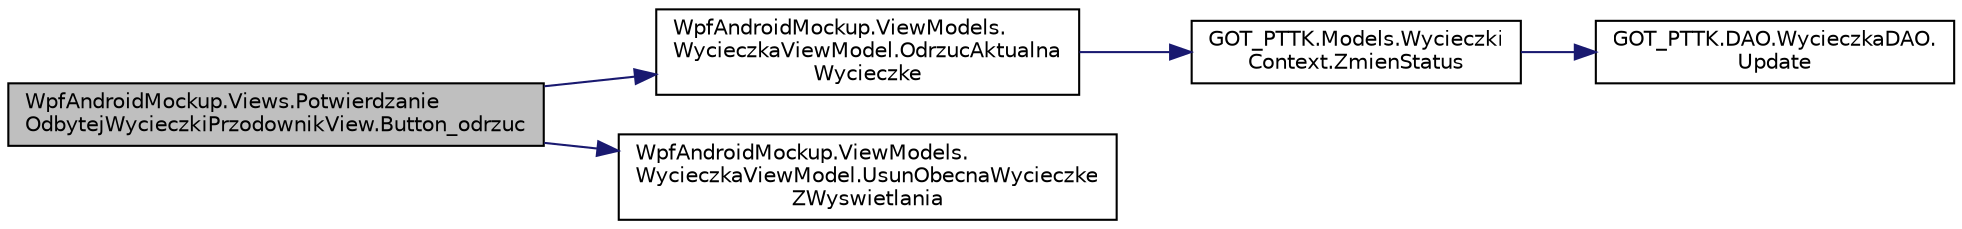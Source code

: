 digraph "WpfAndroidMockup.Views.PotwierdzanieOdbytejWycieczkiPrzodownikView.Button_odrzuc"
{
 // INTERACTIVE_SVG=YES
  edge [fontname="Helvetica",fontsize="10",labelfontname="Helvetica",labelfontsize="10"];
  node [fontname="Helvetica",fontsize="10",shape=record];
  rankdir="LR";
  Node4 [label="WpfAndroidMockup.Views.Potwierdzanie\lOdbytejWycieczkiPrzodownikView.Button_odrzuc",height=0.2,width=0.4,color="black", fillcolor="grey75", style="filled", fontcolor="black"];
  Node4 -> Node5 [color="midnightblue",fontsize="10",style="solid",fontname="Helvetica"];
  Node5 [label="WpfAndroidMockup.ViewModels.\lWycieczkaViewModel.OdrzucAktualna\lWycieczke",height=0.2,width=0.4,color="black", fillcolor="white", style="filled",URL="$class_wpf_android_mockup_1_1_view_models_1_1_wycieczka_view_model.html#af20b7355b3ef7c1aa457277609ccf56d",tooltip="Zmienia w bazie status aktualnej wycieczki na niepotwierdzoną przez przodownika "];
  Node5 -> Node6 [color="midnightblue",fontsize="10",style="solid",fontname="Helvetica"];
  Node6 [label="GOT_PTTK.Models.Wycieczki\lContext.ZmienStatus",height=0.2,width=0.4,color="black", fillcolor="white", style="filled",URL="$class_g_o_t___p_t_t_k_1_1_models_1_1_wycieczki_context.html#a1b96a755c598a0b8e6d87d29fed1f37c",tooltip="Zmienia status wycieczki o podanym identyfikatorze i przypisuje jej przodownika, który operację wykon..."];
  Node6 -> Node7 [color="midnightblue",fontsize="10",style="solid",fontname="Helvetica"];
  Node7 [label="GOT_PTTK.DAO.WycieczkaDAO.\lUpdate",height=0.2,width=0.4,color="black", fillcolor="white", style="filled",URL="$class_g_o_t___p_t_t_k_1_1_d_a_o_1_1_wycieczka_d_a_o.html#ac6cd345cffd8b12e5efcd439e3818ebf"];
  Node4 -> Node8 [color="midnightblue",fontsize="10",style="solid",fontname="Helvetica"];
  Node8 [label="WpfAndroidMockup.ViewModels.\lWycieczkaViewModel.UsunObecnaWycieczke\lZWyswietlania",height=0.2,width=0.4,color="black", fillcolor="white", style="filled",URL="$class_wpf_android_mockup_1_1_view_models_1_1_wycieczka_view_model.html#a33ba42c9b36b1dd4cd740d85a07de8f6",tooltip="usuwa aktualną wycieczkę z wyświetlania jej w list box "];
}

